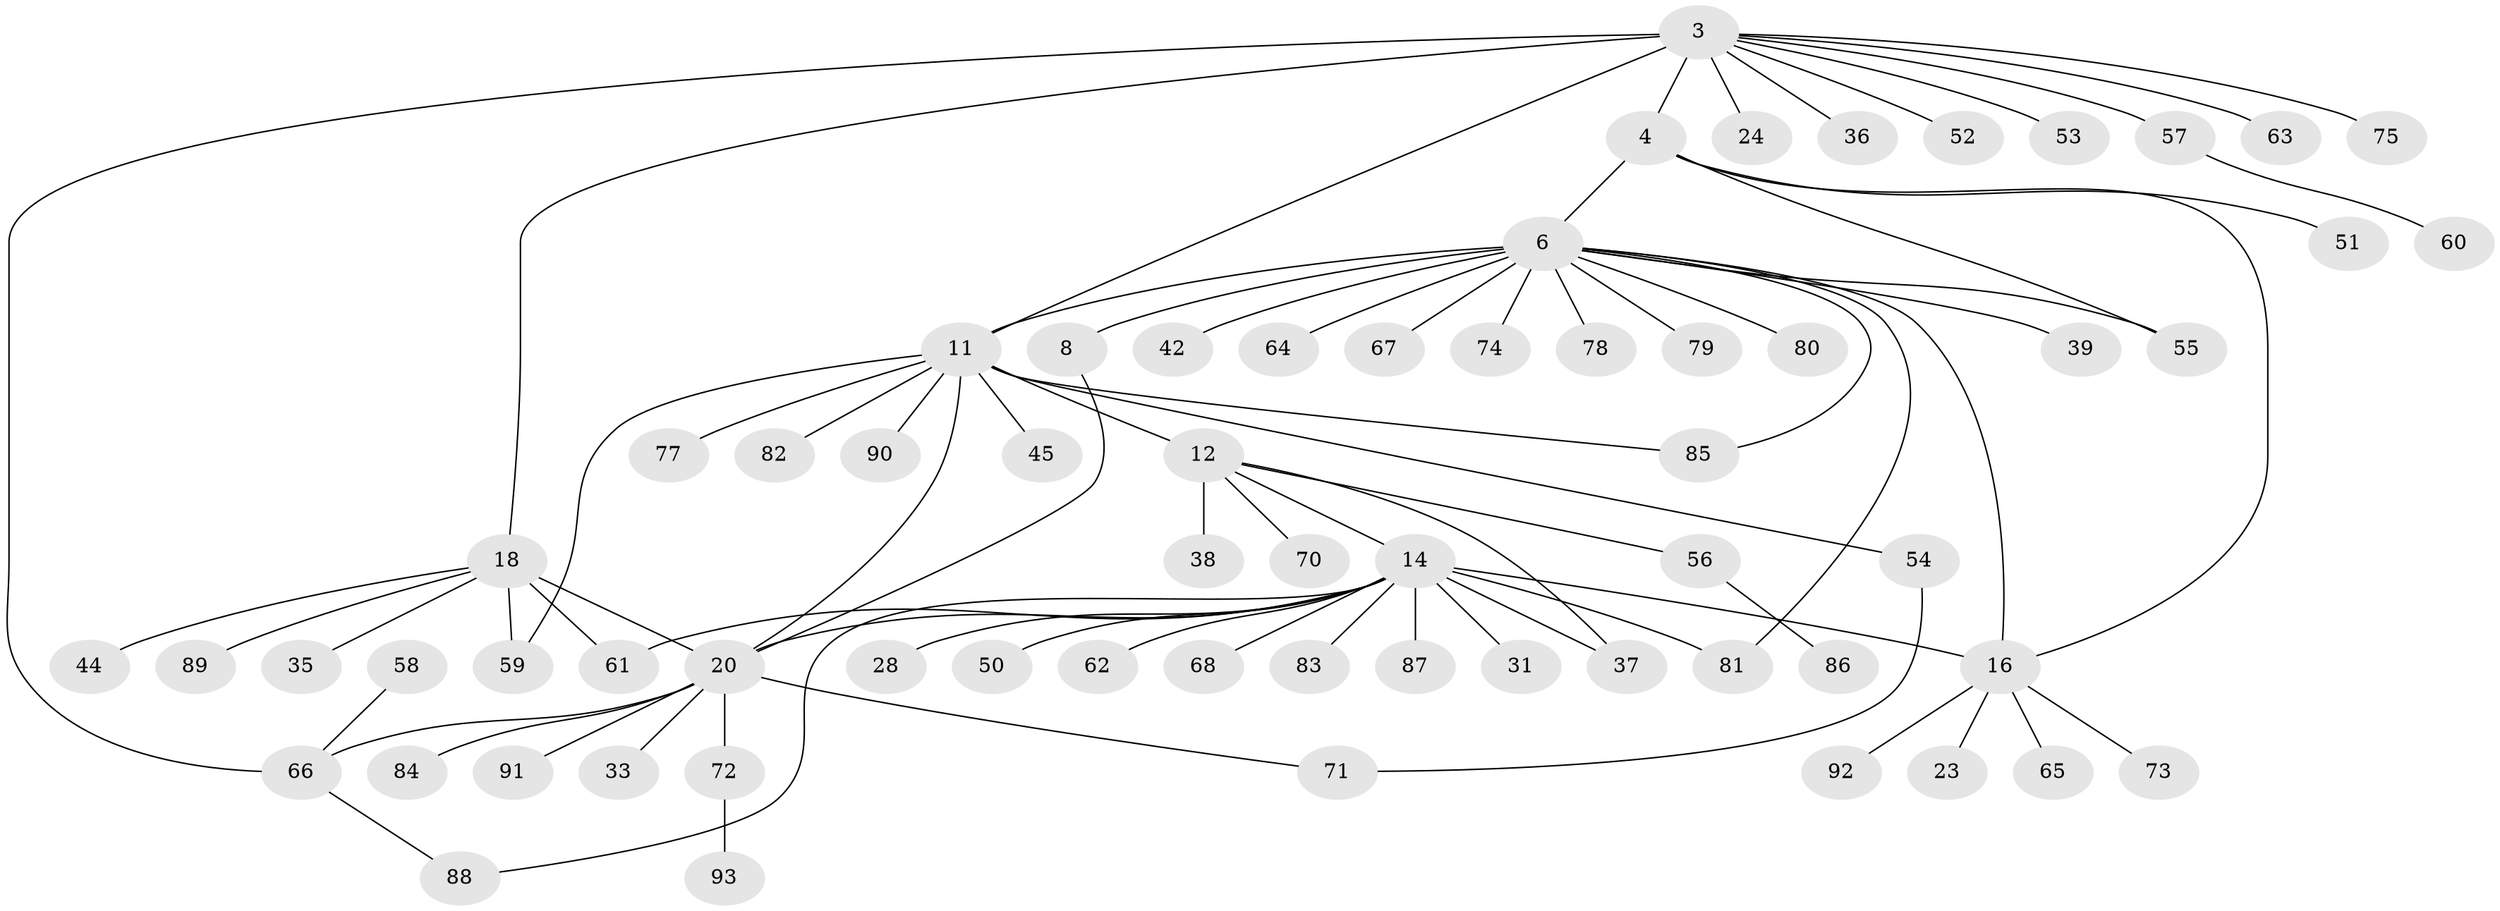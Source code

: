 // original degree distribution, {9: 0.03225806451612903, 6: 0.053763440860215055, 7: 0.021505376344086023, 4: 0.03225806451612903, 13: 0.010752688172043012, 3: 0.07526881720430108, 8: 0.03225806451612903, 5: 0.021505376344086023, 10: 0.010752688172043012, 2: 0.1827956989247312, 1: 0.5268817204301075}
// Generated by graph-tools (version 1.1) at 2025/57/03/04/25 21:57:40]
// undirected, 65 vertices, 79 edges
graph export_dot {
graph [start="1"]
  node [color=gray90,style=filled];
  3 [super="+1"];
  4 [super="+2"];
  6 [super="+5"];
  8 [super="+7"];
  11 [super="+10"];
  12 [super="+9"];
  14 [super="+13"];
  16 [super="+15"];
  18 [super="+17"];
  20 [super="+19"];
  23;
  24;
  28;
  31;
  33;
  35;
  36;
  37 [super="+30"];
  38;
  39;
  42;
  44 [super="+22"];
  45;
  50 [super="+27+43"];
  51;
  52 [super="+26+46"];
  53;
  54;
  55 [super="+29"];
  56;
  57 [super="+49"];
  58;
  59;
  60;
  61;
  62;
  63;
  64;
  65;
  66 [super="+32"];
  67;
  68;
  70;
  71;
  72;
  73;
  74;
  75;
  77;
  78;
  79;
  80 [super="+48"];
  81 [super="+76"];
  82;
  83;
  84;
  85;
  86;
  87;
  88;
  89;
  90 [super="+41"];
  91;
  92 [super="+21"];
  93;
  3 -- 4 [weight=4];
  3 -- 63;
  3 -- 75;
  3 -- 11;
  3 -- 36;
  3 -- 18;
  3 -- 53;
  3 -- 24;
  3 -- 66;
  3 -- 52;
  3 -- 57;
  4 -- 16;
  4 -- 51;
  4 -- 6;
  4 -- 55;
  6 -- 8 [weight=4];
  6 -- 67;
  6 -- 78;
  6 -- 16;
  6 -- 64;
  6 -- 39;
  6 -- 42;
  6 -- 74;
  6 -- 11;
  6 -- 79;
  6 -- 85;
  6 -- 55;
  6 -- 81;
  6 -- 80;
  8 -- 20;
  11 -- 12 [weight=4];
  11 -- 45;
  11 -- 54;
  11 -- 82;
  11 -- 85;
  11 -- 59;
  11 -- 77;
  11 -- 20;
  11 -- 90;
  12 -- 56;
  12 -- 70;
  12 -- 37;
  12 -- 38;
  12 -- 14;
  14 -- 16 [weight=4];
  14 -- 28;
  14 -- 61;
  14 -- 83;
  14 -- 68;
  14 -- 87;
  14 -- 88;
  14 -- 62;
  14 -- 31;
  14 -- 20;
  14 -- 50;
  14 -- 37;
  14 -- 81;
  16 -- 65;
  16 -- 73;
  16 -- 23;
  16 -- 92;
  18 -- 20 [weight=4];
  18 -- 35;
  18 -- 89;
  18 -- 59;
  18 -- 61;
  18 -- 44;
  20 -- 33;
  20 -- 84;
  20 -- 71;
  20 -- 72;
  20 -- 91;
  20 -- 66;
  54 -- 71;
  56 -- 86;
  57 -- 60;
  58 -- 66;
  66 -- 88;
  72 -- 93;
}
